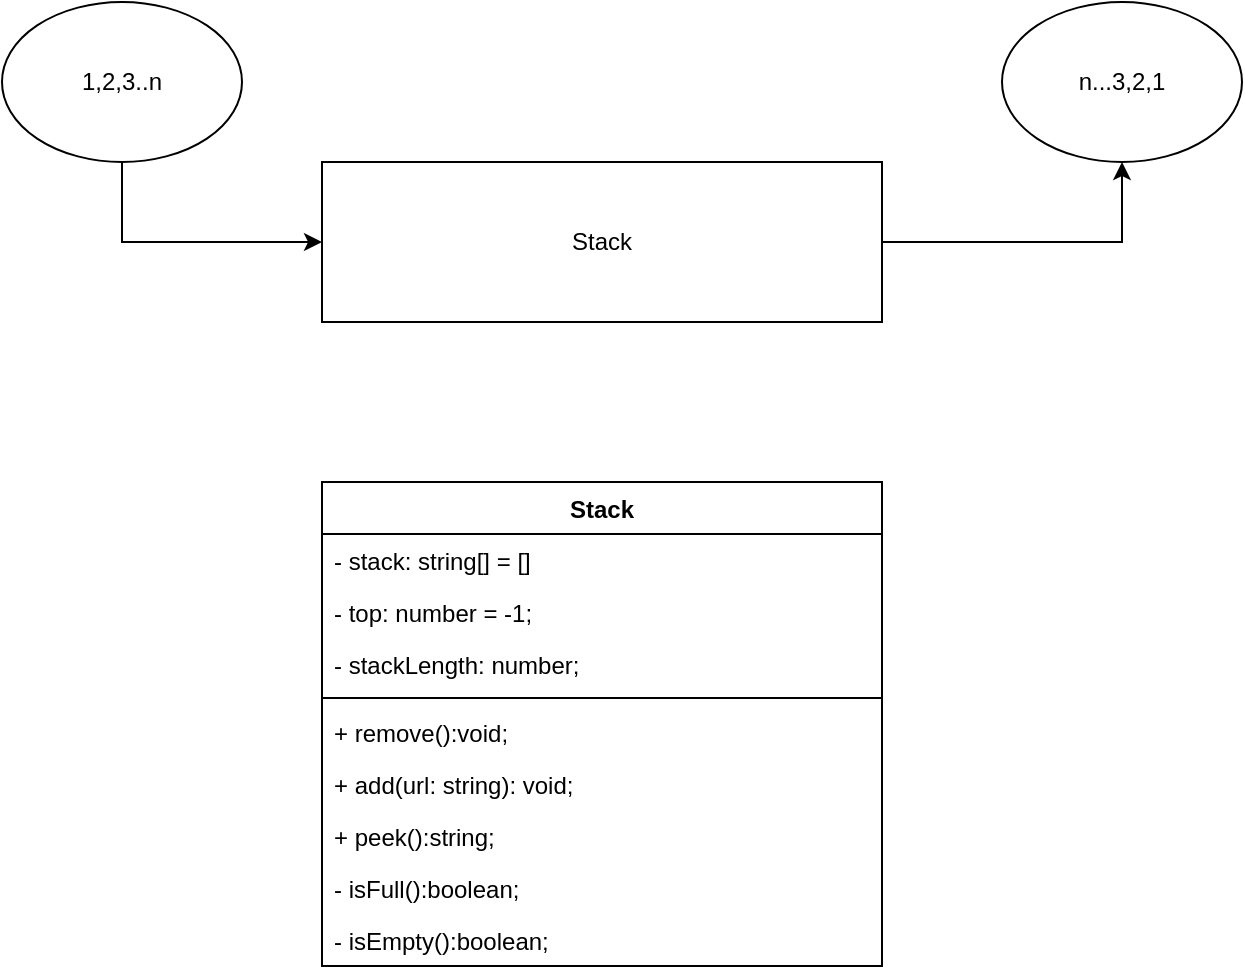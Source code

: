 <mxfile version="20.8.16" type="device"><diagram name="Page-1" id="qH-of5jzR1HTumebBFOG"><mxGraphModel dx="2016" dy="843" grid="1" gridSize="10" guides="1" tooltips="1" connect="1" arrows="1" fold="1" page="1" pageScale="1" pageWidth="700" pageHeight="1000" math="0" shadow="0"><root><mxCell id="0"/><mxCell id="1" parent="0"/><mxCell id="TSPf00-OsjzJFFDq6ayS-1" value="Stack" style="rounded=0;whiteSpace=wrap;html=1;" vertex="1" parent="1"><mxGeometry x="200" y="160" width="280" height="80" as="geometry"/></mxCell><mxCell id="TSPf00-OsjzJFFDq6ayS-3" value="1,2,3..n" style="ellipse;whiteSpace=wrap;html=1;" vertex="1" parent="1"><mxGeometry x="40" y="80" width="120" height="80" as="geometry"/></mxCell><mxCell id="TSPf00-OsjzJFFDq6ayS-4" value="" style="endArrow=classic;html=1;rounded=0;exitX=0.5;exitY=1;exitDx=0;exitDy=0;entryX=0;entryY=0.5;entryDx=0;entryDy=0;" edge="1" parent="1" source="TSPf00-OsjzJFFDq6ayS-3" target="TSPf00-OsjzJFFDq6ayS-1"><mxGeometry width="50" height="50" relative="1" as="geometry"><mxPoint x="320" y="350" as="sourcePoint"/><mxPoint x="370" y="300" as="targetPoint"/><Array as="points"><mxPoint x="100" y="200"/></Array></mxGeometry></mxCell><mxCell id="TSPf00-OsjzJFFDq6ayS-5" value="n...3,2,1" style="ellipse;whiteSpace=wrap;html=1;" vertex="1" parent="1"><mxGeometry x="540" y="80" width="120" height="80" as="geometry"/></mxCell><mxCell id="TSPf00-OsjzJFFDq6ayS-6" value="" style="endArrow=classic;html=1;rounded=0;entryX=0.5;entryY=1;entryDx=0;entryDy=0;exitX=1;exitY=0.5;exitDx=0;exitDy=0;" edge="1" parent="1" source="TSPf00-OsjzJFFDq6ayS-1" target="TSPf00-OsjzJFFDq6ayS-5"><mxGeometry width="50" height="50" relative="1" as="geometry"><mxPoint x="510" y="260" as="sourcePoint"/><mxPoint x="560" y="210" as="targetPoint"/><Array as="points"><mxPoint x="600" y="200"/></Array></mxGeometry></mxCell><mxCell id="TSPf00-OsjzJFFDq6ayS-11" value="Stack" style="swimlane;fontStyle=1;align=center;verticalAlign=top;childLayout=stackLayout;horizontal=1;startSize=26;horizontalStack=0;resizeParent=1;resizeParentMax=0;resizeLast=0;collapsible=1;marginBottom=0;" vertex="1" parent="1"><mxGeometry x="200" y="320" width="280" height="242" as="geometry"/></mxCell><mxCell id="TSPf00-OsjzJFFDq6ayS-12" value="- stack: string[] = []" style="text;strokeColor=none;fillColor=none;align=left;verticalAlign=top;spacingLeft=4;spacingRight=4;overflow=hidden;rotatable=0;points=[[0,0.5],[1,0.5]];portConstraint=eastwest;" vertex="1" parent="TSPf00-OsjzJFFDq6ayS-11"><mxGeometry y="26" width="280" height="26" as="geometry"/></mxCell><mxCell id="TSPf00-OsjzJFFDq6ayS-15" value="- top: number = -1;" style="text;strokeColor=none;fillColor=none;align=left;verticalAlign=top;spacingLeft=4;spacingRight=4;overflow=hidden;rotatable=0;points=[[0,0.5],[1,0.5]];portConstraint=eastwest;" vertex="1" parent="TSPf00-OsjzJFFDq6ayS-11"><mxGeometry y="52" width="280" height="26" as="geometry"/></mxCell><mxCell id="TSPf00-OsjzJFFDq6ayS-16" value="- stackLength: number;" style="text;strokeColor=none;fillColor=none;align=left;verticalAlign=top;spacingLeft=4;spacingRight=4;overflow=hidden;rotatable=0;points=[[0,0.5],[1,0.5]];portConstraint=eastwest;" vertex="1" parent="TSPf00-OsjzJFFDq6ayS-11"><mxGeometry y="78" width="280" height="26" as="geometry"/></mxCell><mxCell id="TSPf00-OsjzJFFDq6ayS-13" value="" style="line;strokeWidth=1;fillColor=none;align=left;verticalAlign=middle;spacingTop=-1;spacingLeft=3;spacingRight=3;rotatable=0;labelPosition=right;points=[];portConstraint=eastwest;strokeColor=inherit;" vertex="1" parent="TSPf00-OsjzJFFDq6ayS-11"><mxGeometry y="104" width="280" height="8" as="geometry"/></mxCell><mxCell id="TSPf00-OsjzJFFDq6ayS-14" value="+ remove():void;" style="text;strokeColor=none;fillColor=none;align=left;verticalAlign=top;spacingLeft=4;spacingRight=4;overflow=hidden;rotatable=0;points=[[0,0.5],[1,0.5]];portConstraint=eastwest;" vertex="1" parent="TSPf00-OsjzJFFDq6ayS-11"><mxGeometry y="112" width="280" height="26" as="geometry"/></mxCell><mxCell id="TSPf00-OsjzJFFDq6ayS-18" value="+ add(url: string): void;" style="text;strokeColor=none;fillColor=none;align=left;verticalAlign=top;spacingLeft=4;spacingRight=4;overflow=hidden;rotatable=0;points=[[0,0.5],[1,0.5]];portConstraint=eastwest;" vertex="1" parent="TSPf00-OsjzJFFDq6ayS-11"><mxGeometry y="138" width="280" height="26" as="geometry"/></mxCell><mxCell id="TSPf00-OsjzJFFDq6ayS-20" value="+ peek():string;" style="text;strokeColor=none;fillColor=none;align=left;verticalAlign=top;spacingLeft=4;spacingRight=4;overflow=hidden;rotatable=0;points=[[0,0.5],[1,0.5]];portConstraint=eastwest;" vertex="1" parent="TSPf00-OsjzJFFDq6ayS-11"><mxGeometry y="164" width="280" height="26" as="geometry"/></mxCell><mxCell id="TSPf00-OsjzJFFDq6ayS-19" value="- isFull():boolean;" style="text;strokeColor=none;fillColor=none;align=left;verticalAlign=top;spacingLeft=4;spacingRight=4;overflow=hidden;rotatable=0;points=[[0,0.5],[1,0.5]];portConstraint=eastwest;" vertex="1" parent="TSPf00-OsjzJFFDq6ayS-11"><mxGeometry y="190" width="280" height="26" as="geometry"/></mxCell><mxCell id="TSPf00-OsjzJFFDq6ayS-17" value="- isEmpty():boolean;" style="text;strokeColor=none;fillColor=none;align=left;verticalAlign=top;spacingLeft=4;spacingRight=4;overflow=hidden;rotatable=0;points=[[0,0.5],[1,0.5]];portConstraint=eastwest;" vertex="1" parent="TSPf00-OsjzJFFDq6ayS-11"><mxGeometry y="216" width="280" height="26" as="geometry"/></mxCell></root></mxGraphModel></diagram></mxfile>